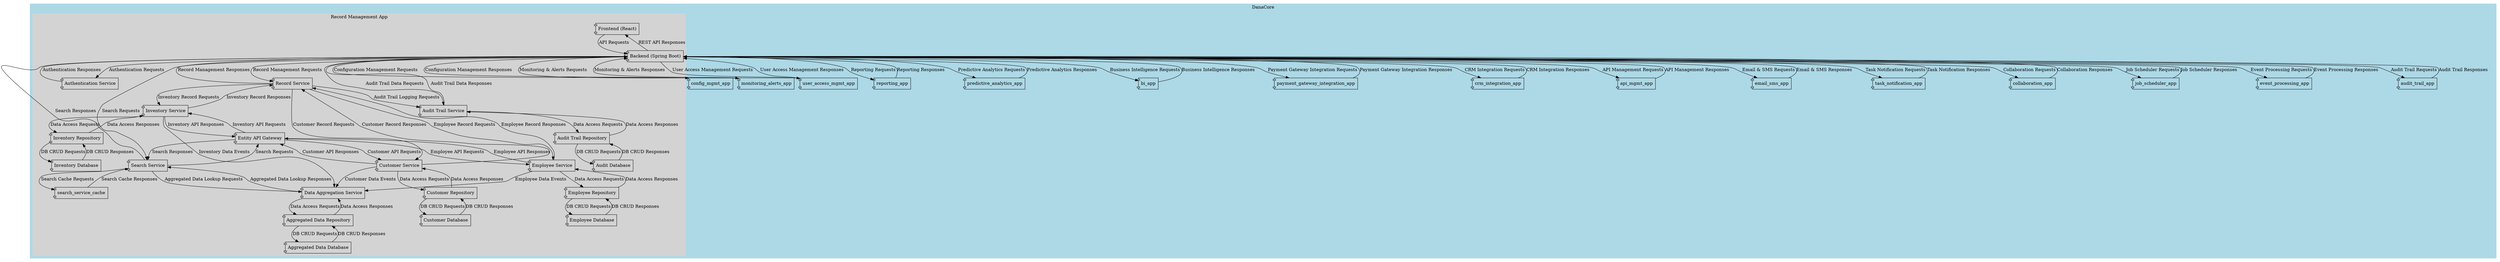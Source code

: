digraph RecordManagementApp {
    rankdir=TB;
    node [shape=component, style=rounded];

    subgraph cluster_DanaCore {
        label="DanaCore";
        style = filled;
        color = lightblue;

        subgraph cluster_RecordManagementApp {
            label = "Record Management App";
            style = filled;
            color = lightgrey;

            frontend [label="Frontend (React)"];
            backend [label="Backend (Spring Boot)"];
            auth_service [label="Authentication Service"];
            audit_trail_service [label="Audit Trail Service"];
            search_service [label="Search Service"];
            customer_service [label="Customer Service"];
            employee_service [label="Employee Service"];
            inventory_service [label="Inventory Service"];
            record_service [label="Record Service"];
            entity_api_gateway [label="Entity API Gateway"];
            data_aggregation_service [label="Data Aggregation Service"];

            customer_repository [label="Customer Repository"];
            employee_repository [label="Employee Repository"];
            inventory_repository [label="Inventory Repository"];
            audit_trail_repository [label="Audit Trail Repository"];
            aggregated_data_repository [label="Aggregated Data Repository"];
            
            customer_db [label="Customer Database"];
            employee_db [label="Employee Database"];
            inventory_db [label="Inventory Database"];
            audit_trail_db [label="Audit Database"];
            aggregated_data_db [label="Aggregated Data Database"];


            frontend -> backend [label="API Requests"];
            backend -> frontend [label="REST API Responses"];

            backend -> auth_service [label="Authentication Requests"];
            auth_service -> backend [label="Authentication Responses"];

            backend -> record_service [label="Record Management Requests"];
            record_service -> backend [label="Record Management Responses"];
            record_service -> customer_service [label="Customer Record Requests"];
            customer_service -> record_service [label="Customer Record Responses"];
            record_service -> employee_service [label="Employee Record Requests"];
            employee_service -> record_service [label="Employee Record Responses"];
            record_service -> inventory_service [label="Inventory Record Requests"];
            inventory_service -> record_service [label="Inventory Record Responses"];
            record_service -> audit_trail_service [label="Audit Trail Logging Requests"];

            backend -> search_service [label="Search Requests"];
            search_service -> backend [label="Search Responses"];

            search_service -> entity_api_gateway [label="Search Requests"];
            entity_api_gateway -> search_service [label="Search Responses"];

            entity_api_gateway -> customer_service [label="Customer API Requests"];
            customer_service -> entity_api_gateway [label="Customer API Responses"];
            entity_api_gateway -> employee_service [label="Employee API Requests"];
            employee_service -> entity_api_gateway [label="Employee API Responses"];
            entity_api_gateway -> inventory_service [label="Inventory API Requests"];
            inventory_service -> entity_api_gateway [label="Inventory API Responses"];

            customer_service -> data_aggregation_service [label="Customer Data Events"];
            employee_service -> data_aggregation_service [label="Employee Data Events"];
            inventory_service -> data_aggregation_service [label="Inventory Data Events"];

            backend -> audit_trail_service [label="Audit Trail Data Requests"];
            audit_trail_service -> backend [label="Audit Trail Data Responses"];


            search_service -> data_aggregation_service [label="Aggregated Data Lookup Requests"];
            data_aggregation_service -> search_service [label="Aggregated Data Lookup Responses"];
            search_service -> search_service_cache [label="Search Cache Requests"];
            search_service_cache -> search_service [label="Search Cache Responses"];

            audit_trail_service -> audit_trail_repository [label="Data Access Requests"];
            audit_trail_repository -> audit_trail_service [label="Data Access Responses"];
            audit_trail_repository -> audit_trail_db [label="DB CRUD Requests"];
            audit_trail_db -> audit_trail_repository [label="DB CRUD Responses"];

            customer_service -> customer_repository [label="Data Access Requests"];
            customer_repository -> customer_service [label="Data Access Responses"];
            customer_repository -> customer_db [label="DB CRUD Requests"];
            customer_db -> customer_repository [label="DB CRUD Responses"];

            employee_service -> employee_repository [label="Data Access Requests"];
            employee_repository -> employee_service [label="Data Access Responses"];
            employee_repository -> employee_db [label="DB CRUD Requests"];
            employee_db -> employee_repository [label="DB CRUD Responses"];

            inventory_service -> inventory_repository [label="Data Access Requests"];
            inventory_repository -> inventory_service [label="Data Access Responses"];
            inventory_repository -> inventory_db [label="DB CRUD Requests"];
            inventory_db -> inventory_repository [label="DB CRUD Responses"];

            data_aggregation_service -> aggregated_data_repository [label="Data Access Requests"];
            aggregated_data_repository -> data_aggregation_service [label="Data Access Responses"];
            aggregated_data_repository -> aggregated_data_db [label="DB CRUD Requests"];
            aggregated_data_db -> aggregated_data_repository [label="DB CRUD Responses"];
        }

        // Interactions with other apps in DanaCore ERP System
        backend -> config_mgmt_app [label="Configuration Management Requests"];
        config_mgmt_app -> backend [label="Configuration Management Responses"];
        backend -> monitoring_alerts_app [label="Monitoring & Alerts Requests"];
        monitoring_alerts_app -> backend [label="Monitoring & Alerts Responses"];
        backend -> user_access_mgmt_app [label="User Access Management Requests"];
        user_access_mgmt_app -> backend [label="User Access Management Responses"];
        backend -> reporting_app [label="Reporting Requests"];
        reporting_app -> backend [label="Reporting Responses"];
        backend -> predictive_analytics_app [label="Predictive Analytics Requests"];
        predictive_analytics_app -> backend [label="Predictive Analytics Responses"];
        backend -> bi_app [label="Business Intelligence Requests"];
        bi_app -> backend [label="Business Intelligence Responses"];
        backend -> payment_gateway_integration_app [label="Payment Gateway Integration Requests"];
        payment_gateway_integration_app -> backend [label="Payment Gateway Integration Responses"];
        backend -> crm_integration_app [label="CRM Integration Requests"];
        crm_integration_app -> backend [label="CRM Integration Responses"];
        backend -> api_mgmt_app [label="API Management Requests"];
        api_mgmt_app -> backend [label="API Management Responses"];
        backend -> email_sms_app [label="Email & SMS Requests"];
        email_sms_app -> backend [label="Email & SMS Responses"];
        backend -> task_notification_app [label="Task Notification Requests"];
        task_notification_app -> backend [label="Task Notification Responses"];
        backend -> collaboration_app [label="Collaboration Requests"];
        collaboration_app -> backend [label="Collaboration Responses"];
        backend -> job_scheduler_app [label="Job Scheduler Requests"];
        job_scheduler_app -> backend [label="Job Scheduler Responses"];
        backend -> event_processing_app [label="Event Processing Requests"];
        event_processing_app -> backend [label="Event Processing Responses"];
        backend -> audit_trail_app [label="Audit Trail Requests"];
        audit_trail_app -> backend [label="Audit Trail Responses"];
    }
}